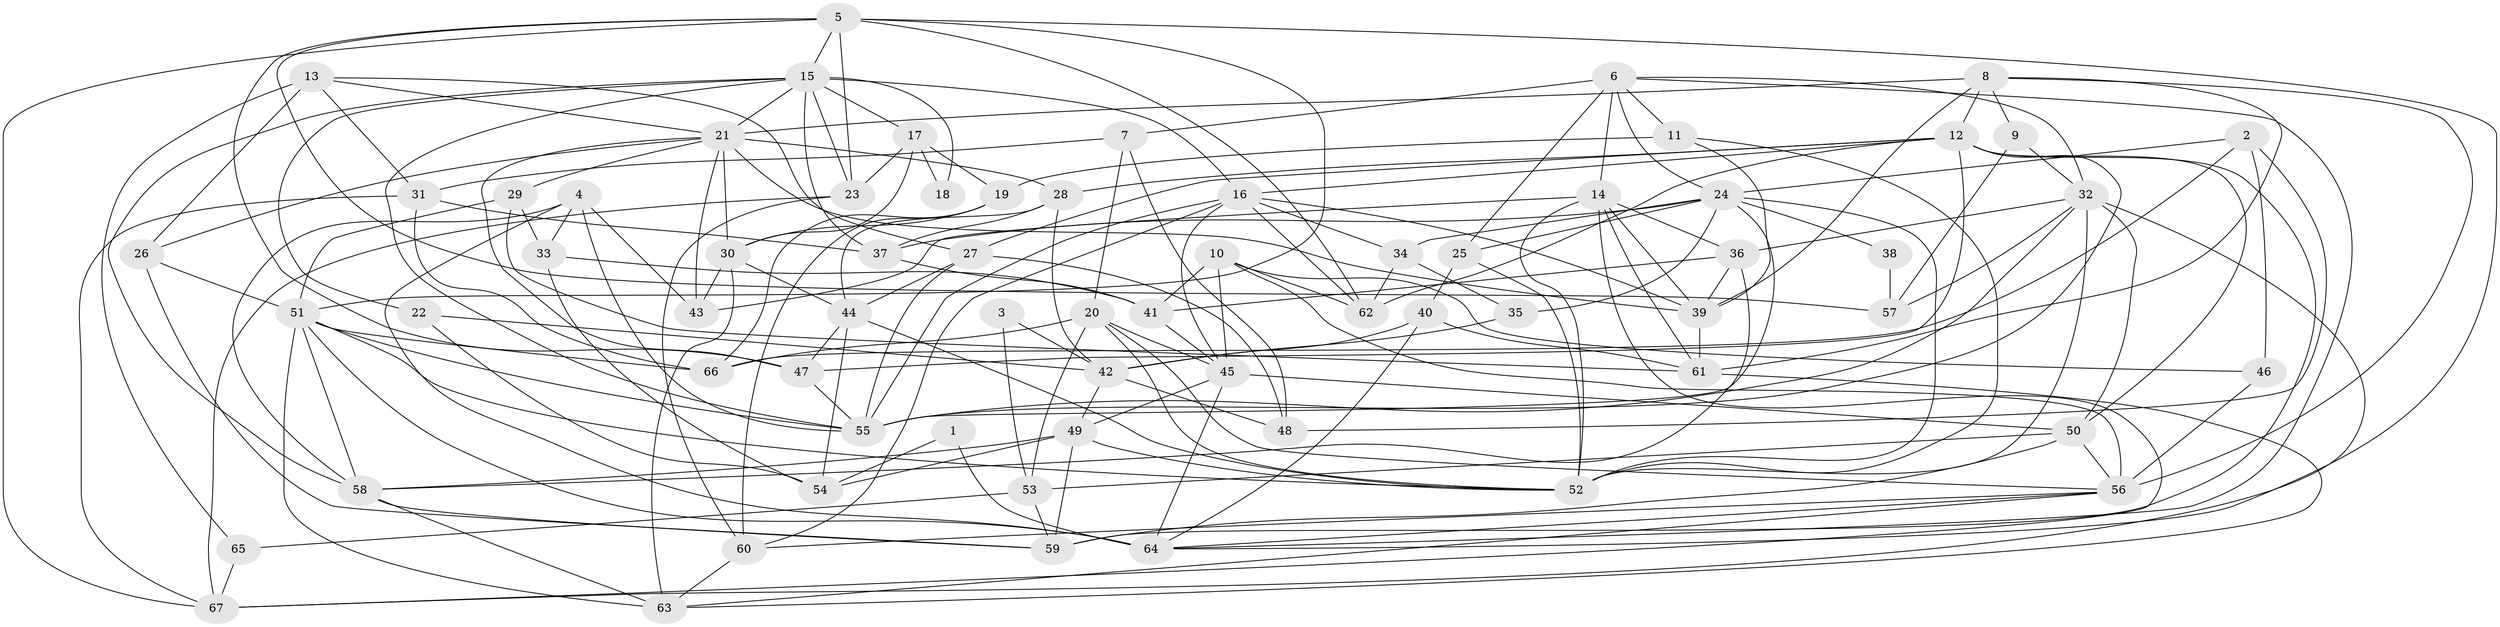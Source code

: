 // original degree distribution, {4: 0.3609022556390977, 3: 0.24060150375939848, 6: 0.09774436090225563, 5: 0.13533834586466165, 9: 0.007518796992481203, 2: 0.12030075187969924, 7: 0.03759398496240601}
// Generated by graph-tools (version 1.1) at 2025/02/03/09/25 03:02:14]
// undirected, 67 vertices, 184 edges
graph export_dot {
graph [start="1"]
  node [color=gray90,style=filled];
  1;
  2;
  3;
  4;
  5;
  6;
  7;
  8;
  9;
  10;
  11;
  12;
  13;
  14;
  15;
  16;
  17;
  18;
  19;
  20;
  21;
  22;
  23;
  24;
  25;
  26;
  27;
  28;
  29;
  30;
  31;
  32;
  33;
  34;
  35;
  36;
  37;
  38;
  39;
  40;
  41;
  42;
  43;
  44;
  45;
  46;
  47;
  48;
  49;
  50;
  51;
  52;
  53;
  54;
  55;
  56;
  57;
  58;
  59;
  60;
  61;
  62;
  63;
  64;
  65;
  66;
  67;
  1 -- 54 [weight=1.0];
  1 -- 64 [weight=1.0];
  2 -- 24 [weight=1.0];
  2 -- 46 [weight=1.0];
  2 -- 48 [weight=1.0];
  2 -- 66 [weight=1.0];
  3 -- 42 [weight=1.0];
  3 -- 53 [weight=1.0];
  4 -- 33 [weight=1.0];
  4 -- 43 [weight=1.0];
  4 -- 55 [weight=2.0];
  4 -- 58 [weight=1.0];
  4 -- 64 [weight=1.0];
  5 -- 15 [weight=1.0];
  5 -- 23 [weight=1.0];
  5 -- 47 [weight=1.0];
  5 -- 51 [weight=1.0];
  5 -- 57 [weight=1.0];
  5 -- 62 [weight=1.0];
  5 -- 64 [weight=1.0];
  5 -- 67 [weight=1.0];
  6 -- 7 [weight=1.0];
  6 -- 11 [weight=1.0];
  6 -- 14 [weight=2.0];
  6 -- 24 [weight=1.0];
  6 -- 25 [weight=1.0];
  6 -- 32 [weight=1.0];
  6 -- 64 [weight=1.0];
  7 -- 20 [weight=1.0];
  7 -- 31 [weight=1.0];
  7 -- 48 [weight=1.0];
  8 -- 9 [weight=1.0];
  8 -- 12 [weight=1.0];
  8 -- 21 [weight=1.0];
  8 -- 39 [weight=1.0];
  8 -- 56 [weight=1.0];
  8 -- 61 [weight=1.0];
  9 -- 32 [weight=1.0];
  9 -- 57 [weight=1.0];
  10 -- 41 [weight=1.0];
  10 -- 45 [weight=2.0];
  10 -- 46 [weight=1.0];
  10 -- 56 [weight=1.0];
  10 -- 62 [weight=1.0];
  11 -- 19 [weight=2.0];
  11 -- 39 [weight=1.0];
  11 -- 52 [weight=1.0];
  12 -- 16 [weight=1.0];
  12 -- 27 [weight=1.0];
  12 -- 28 [weight=1.0];
  12 -- 47 [weight=1.0];
  12 -- 50 [weight=1.0];
  12 -- 55 [weight=1.0];
  12 -- 59 [weight=1.0];
  12 -- 62 [weight=1.0];
  13 -- 21 [weight=1.0];
  13 -- 26 [weight=1.0];
  13 -- 27 [weight=1.0];
  13 -- 31 [weight=1.0];
  13 -- 65 [weight=1.0];
  14 -- 36 [weight=1.0];
  14 -- 39 [weight=1.0];
  14 -- 43 [weight=1.0];
  14 -- 52 [weight=1.0];
  14 -- 61 [weight=1.0];
  14 -- 67 [weight=1.0];
  15 -- 16 [weight=1.0];
  15 -- 17 [weight=1.0];
  15 -- 18 [weight=1.0];
  15 -- 21 [weight=2.0];
  15 -- 22 [weight=1.0];
  15 -- 23 [weight=1.0];
  15 -- 37 [weight=1.0];
  15 -- 55 [weight=1.0];
  15 -- 58 [weight=1.0];
  16 -- 34 [weight=1.0];
  16 -- 39 [weight=1.0];
  16 -- 45 [weight=1.0];
  16 -- 55 [weight=1.0];
  16 -- 60 [weight=1.0];
  16 -- 62 [weight=1.0];
  17 -- 18 [weight=1.0];
  17 -- 19 [weight=1.0];
  17 -- 23 [weight=1.0];
  17 -- 30 [weight=1.0];
  19 -- 30 [weight=1.0];
  19 -- 60 [weight=1.0];
  19 -- 66 [weight=1.0];
  20 -- 45 [weight=2.0];
  20 -- 52 [weight=1.0];
  20 -- 53 [weight=1.0];
  20 -- 56 [weight=1.0];
  20 -- 66 [weight=1.0];
  21 -- 26 [weight=1.0];
  21 -- 28 [weight=1.0];
  21 -- 29 [weight=1.0];
  21 -- 30 [weight=1.0];
  21 -- 39 [weight=2.0];
  21 -- 43 [weight=1.0];
  21 -- 47 [weight=1.0];
  22 -- 42 [weight=1.0];
  22 -- 54 [weight=1.0];
  23 -- 60 [weight=1.0];
  23 -- 67 [weight=1.0];
  24 -- 25 [weight=1.0];
  24 -- 34 [weight=1.0];
  24 -- 35 [weight=1.0];
  24 -- 37 [weight=1.0];
  24 -- 38 [weight=1.0];
  24 -- 52 [weight=2.0];
  24 -- 55 [weight=1.0];
  25 -- 40 [weight=1.0];
  25 -- 52 [weight=1.0];
  26 -- 51 [weight=1.0];
  26 -- 59 [weight=1.0];
  27 -- 44 [weight=1.0];
  27 -- 48 [weight=1.0];
  27 -- 55 [weight=1.0];
  28 -- 37 [weight=1.0];
  28 -- 42 [weight=2.0];
  28 -- 44 [weight=1.0];
  29 -- 33 [weight=1.0];
  29 -- 51 [weight=1.0];
  29 -- 61 [weight=1.0];
  30 -- 43 [weight=1.0];
  30 -- 44 [weight=1.0];
  30 -- 63 [weight=1.0];
  31 -- 37 [weight=1.0];
  31 -- 66 [weight=1.0];
  31 -- 67 [weight=1.0];
  32 -- 36 [weight=1.0];
  32 -- 50 [weight=1.0];
  32 -- 52 [weight=1.0];
  32 -- 55 [weight=1.0];
  32 -- 57 [weight=1.0];
  32 -- 67 [weight=1.0];
  33 -- 41 [weight=1.0];
  33 -- 54 [weight=1.0];
  34 -- 35 [weight=1.0];
  34 -- 62 [weight=1.0];
  35 -- 42 [weight=1.0];
  36 -- 39 [weight=1.0];
  36 -- 41 [weight=1.0];
  36 -- 58 [weight=1.0];
  37 -- 41 [weight=1.0];
  38 -- 57 [weight=1.0];
  39 -- 61 [weight=1.0];
  40 -- 42 [weight=1.0];
  40 -- 61 [weight=1.0];
  40 -- 64 [weight=1.0];
  41 -- 45 [weight=1.0];
  42 -- 48 [weight=1.0];
  42 -- 49 [weight=1.0];
  44 -- 47 [weight=1.0];
  44 -- 52 [weight=1.0];
  44 -- 54 [weight=1.0];
  45 -- 49 [weight=1.0];
  45 -- 50 [weight=1.0];
  45 -- 64 [weight=2.0];
  46 -- 56 [weight=2.0];
  47 -- 55 [weight=1.0];
  49 -- 52 [weight=1.0];
  49 -- 54 [weight=1.0];
  49 -- 58 [weight=1.0];
  49 -- 59 [weight=1.0];
  50 -- 53 [weight=2.0];
  50 -- 56 [weight=1.0];
  50 -- 59 [weight=1.0];
  51 -- 52 [weight=1.0];
  51 -- 55 [weight=1.0];
  51 -- 58 [weight=1.0];
  51 -- 63 [weight=1.0];
  51 -- 64 [weight=1.0];
  51 -- 66 [weight=1.0];
  53 -- 59 [weight=1.0];
  53 -- 65 [weight=1.0];
  56 -- 60 [weight=1.0];
  56 -- 63 [weight=1.0];
  56 -- 64 [weight=1.0];
  58 -- 59 [weight=1.0];
  58 -- 63 [weight=1.0];
  60 -- 63 [weight=1.0];
  61 -- 63 [weight=1.0];
  65 -- 67 [weight=1.0];
}
